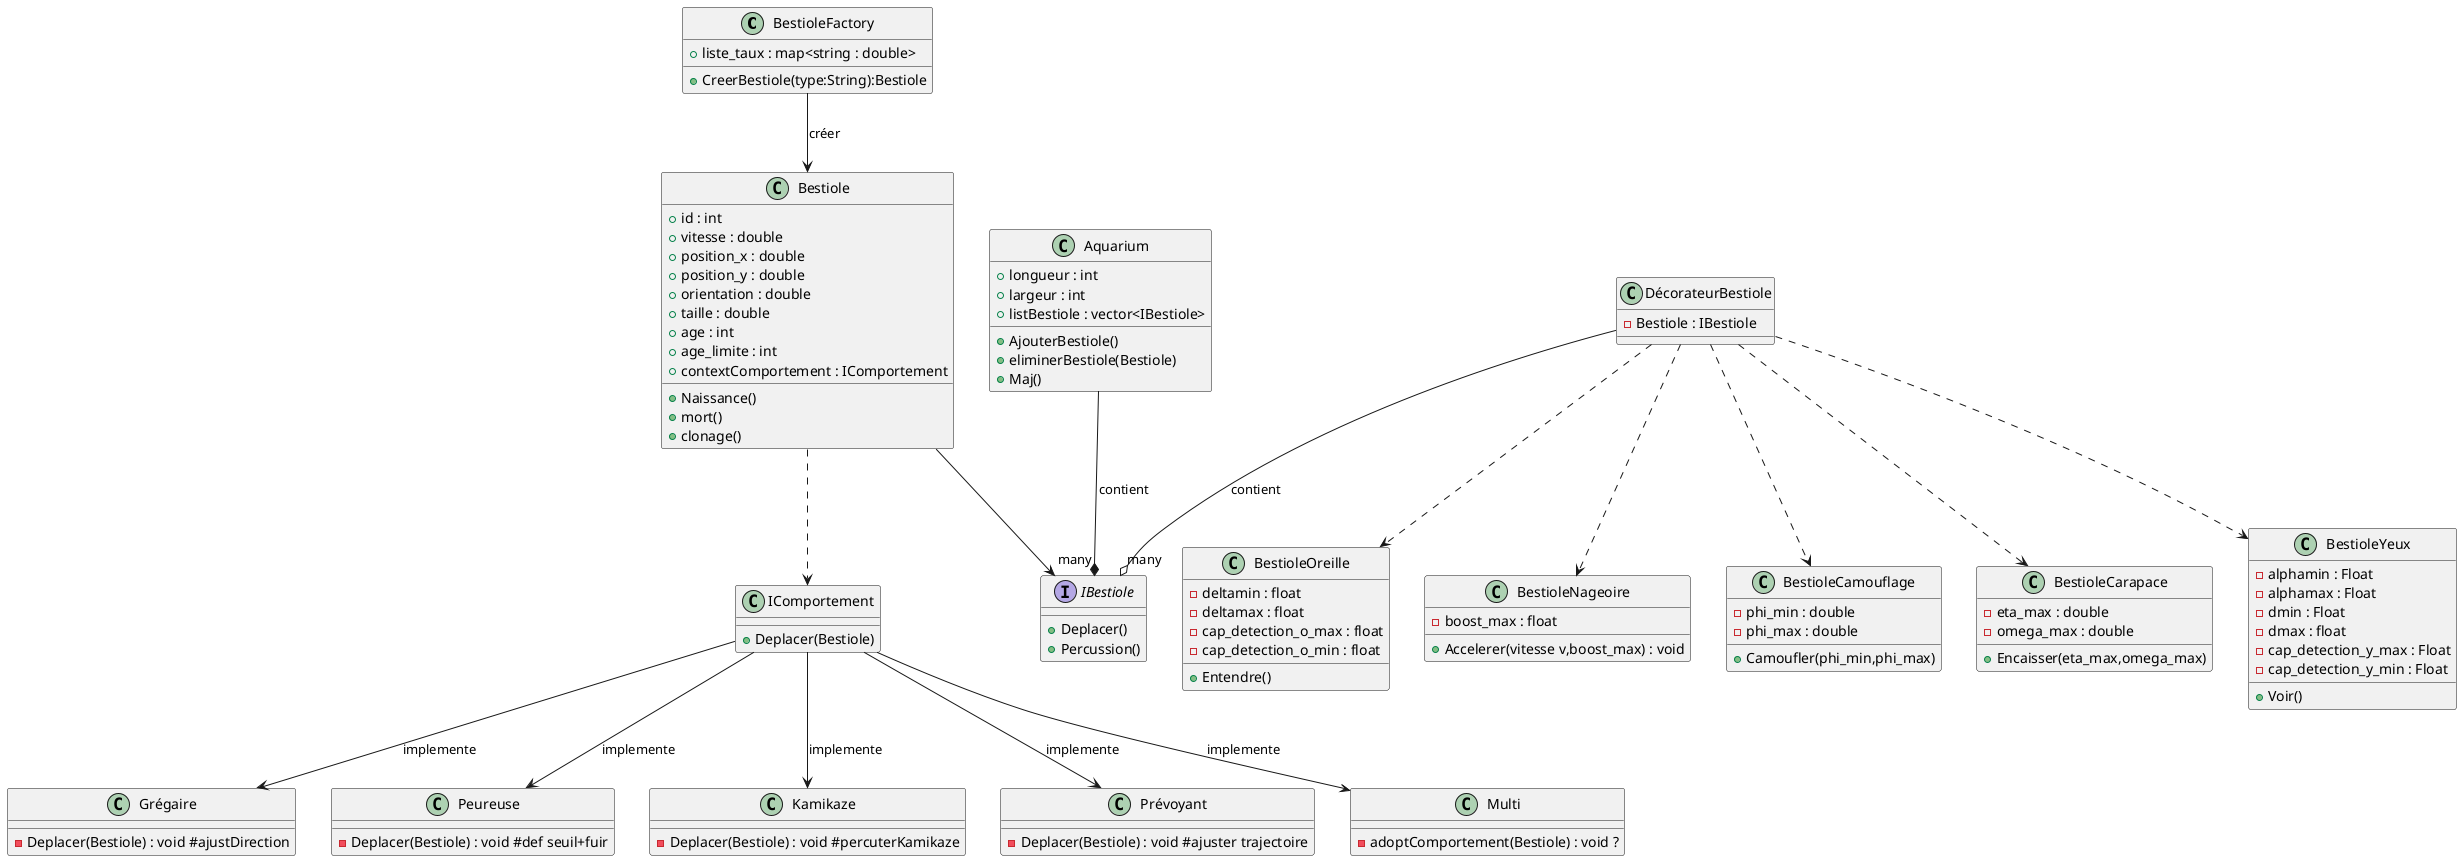 @startuml dd

class BestioleFactory {
  + liste_taux : map<string : double>

  + CreerBestiole(type:String):Bestiole
}

class Bestiole {
    + id : int
    + vitesse : double
    + position_x : double
    + position_y : double
    + orientation : double
    + taille : double
    + age : int
    + age_limite : int
    + Naissance()
    + mort()
    + clonage()
    + contextComportement : IComportement
}

class Aquarium {
 + longueur : int
 + largeur : int
 + listBestiole : vector<IBestiole>

 +AjouterBestiole()
 +eliminerBestiole(Bestiole)
 +Maj()
}

class BestioleOreille {
    - deltamin : float
    - deltamax : float
    - cap_detection_o_max : float
    - cap_detection_o_min : float
    + Entendre()

}

class BestioleNageoire {  
    - boost_max : float
    + Accelerer(vitesse v,boost_max) : void
}

class BestioleCamouflage {
  - phi_min : double
  - phi_max : double
  + Camoufler(phi_min,phi_max)
}

class BestioleCarapace {
  - eta_max : double
  - omega_max : double
  + Encaisser(eta_max,omega_max)
}

class BestioleYeux {
  - alphamin : Float
  - alphamax : Float
  - dmin : Float
  - dmax : float
  - cap_detection_y_max : Float
  - cap_detection_y_min : Float
  + Voir()
}

class IComportement {
  + Deplacer(Bestiole)
}

class Grégaire {
    -Deplacer(Bestiole) : void #ajustDirection

}

class Peureuse{
    -Deplacer(Bestiole) : void #def seuil+fuir

}

class Kamikaze{
    -Deplacer(Bestiole) : void #percuterKamikaze
}

class Prévoyant{
    -Deplacer(Bestiole) : void #ajuster trajectoire

}

Interface IBestiole{
  +Deplacer()
  +Percussion()
}

class DécorateurBestiole{
  - Bestiole : IBestiole 
}

class Multi{
    -adoptComportement(Bestiole) : void ?
}

BestioleFactory --> Bestiole : créer
DécorateurBestiole ..> BestioleOreille
DécorateurBestiole ..> BestioleNageoire
DécorateurBestiole ..> BestioleCamouflage
DécorateurBestiole ..> BestioleCarapace
DécorateurBestiole ..> BestioleYeux
Bestiole ..> IComportement

IComportement --> Grégaire: implemente
IComportement --> Peureuse: implemente
IComportement --> Kamikaze: implemente
IComportement --> Prévoyant: implemente
IComportement --> Multi: implemente
Bestiole --> IBestiole


Aquarium --* "many" IBestiole : contient
DécorateurBestiole --o "many" IBestiole : contient

@enduml